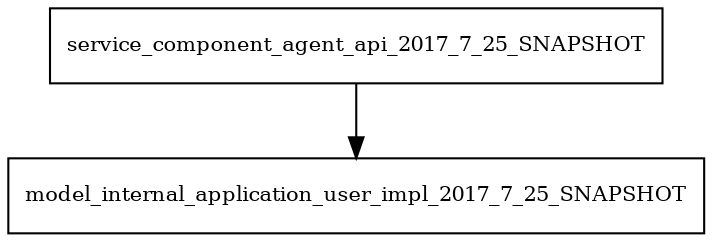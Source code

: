 digraph service_component_agent_api_2017_7_25_SNAPSHOT_dependencies {
  node [shape = box, fontsize=10.0];
  service_component_agent_api_2017_7_25_SNAPSHOT -> model_internal_application_user_impl_2017_7_25_SNAPSHOT;
}
